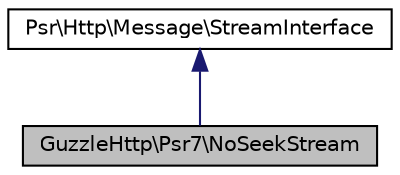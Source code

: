 digraph "GuzzleHttp\Psr7\NoSeekStream"
{
  edge [fontname="Helvetica",fontsize="10",labelfontname="Helvetica",labelfontsize="10"];
  node [fontname="Helvetica",fontsize="10",shape=record];
  Node2 [label="GuzzleHttp\\Psr7\\NoSeekStream",height=0.2,width=0.4,color="black", fillcolor="grey75", style="filled", fontcolor="black"];
  Node3 -> Node2 [dir="back",color="midnightblue",fontsize="10",style="solid"];
  Node3 [label="Psr\\Http\\Message\\StreamInterface",height=0.2,width=0.4,color="black", fillcolor="white", style="filled",URL="$interfacePsr_1_1Http_1_1Message_1_1StreamInterface.html"];
}
